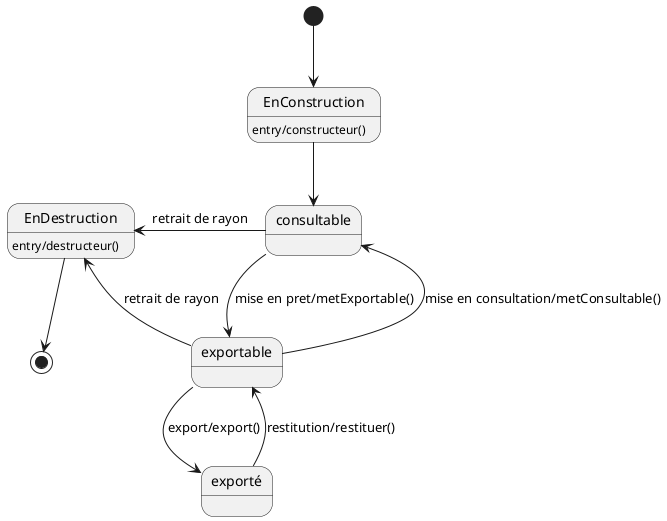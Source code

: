 @startuml d

[*] --> EnConstruction

EnConstruction --> consultable 
consultable -left-> EnDestruction :retrait de rayon
consultable-->exportable:mise en pret/metExportable()
exportable-->consultable :mise en consultation/metConsultable()
exportable-->EnDestruction :retrait de rayon
exportable-->exporté:export/export()
exporté-->exportable:restitution/restituer()



EnDestruction --> [*]
EnDestruction:entry/destructeur()
EnConstruction: entry/constructeur()


@enduml